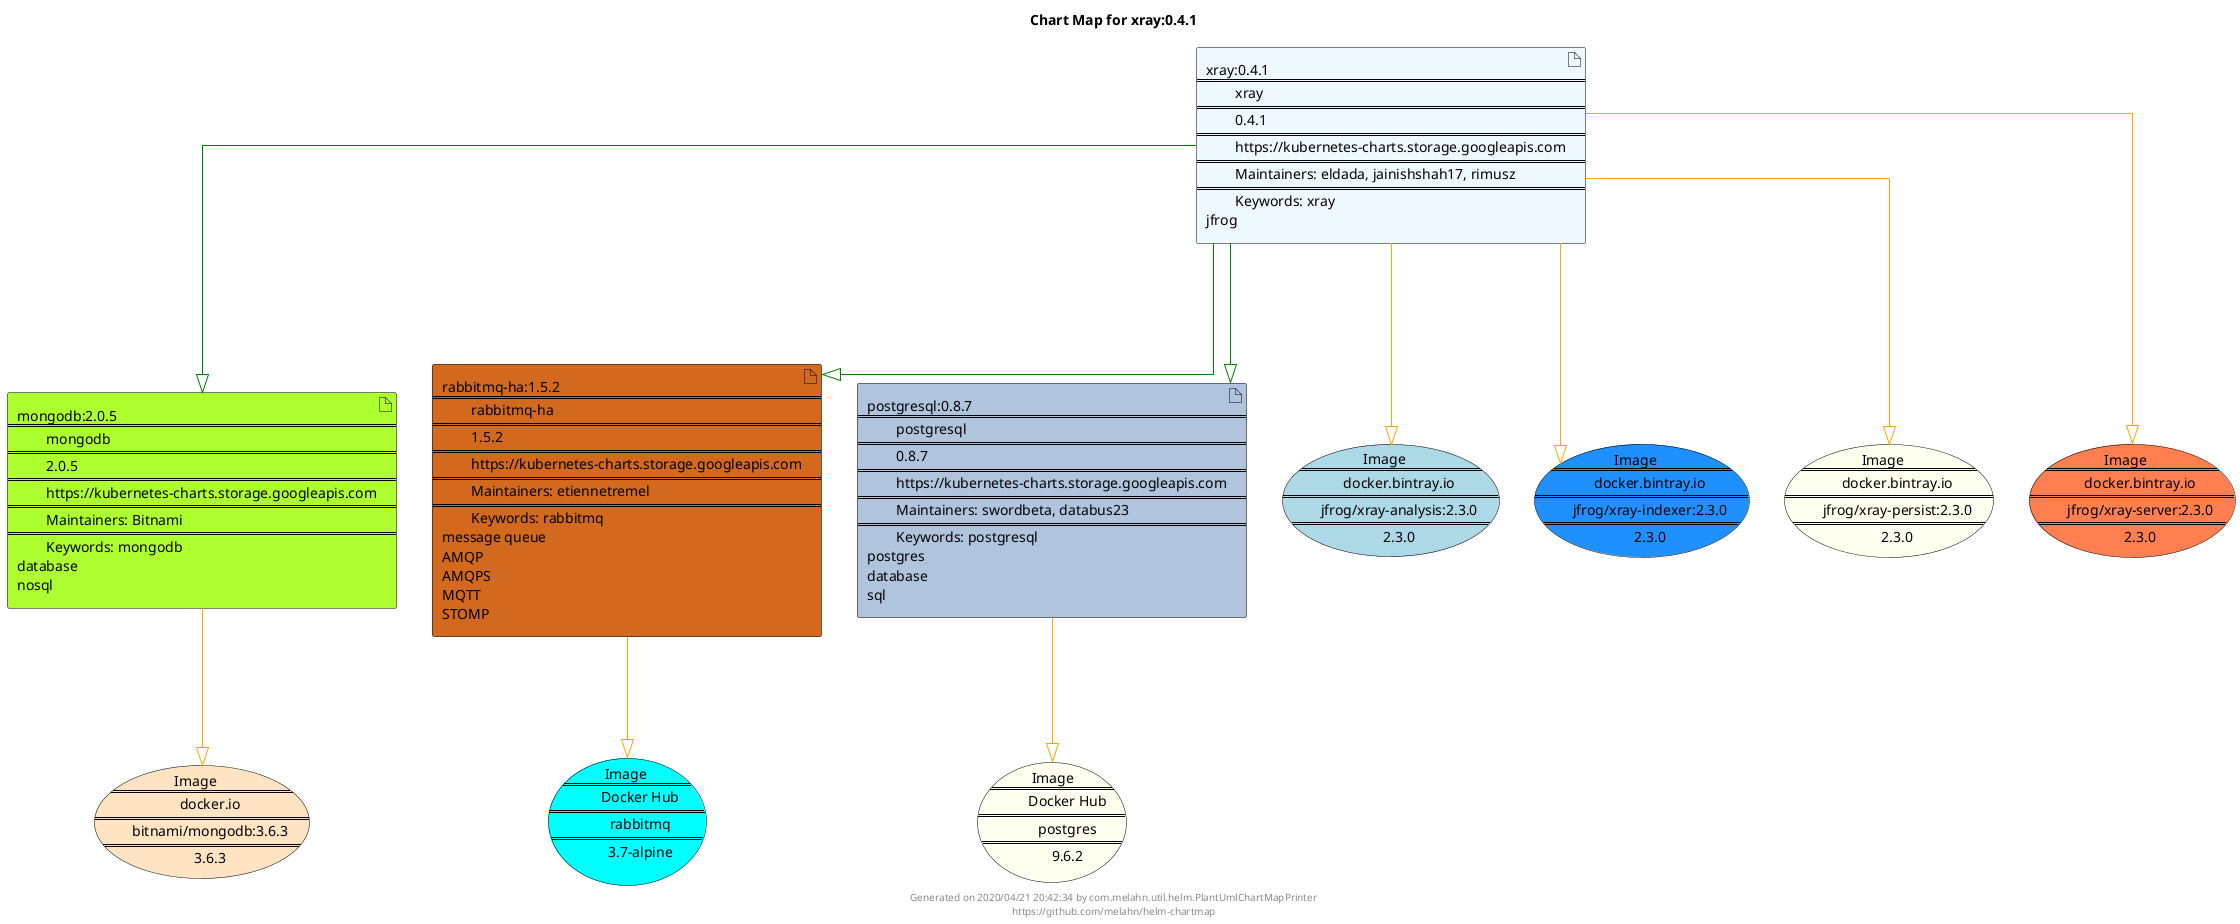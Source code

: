 @startuml
skinparam linetype ortho
skinparam backgroundColor white
skinparam usecaseBorderColor black
skinparam usecaseArrowColor LightSlateGray
skinparam artifactBorderColor black
skinparam artifactArrowColor LightSlateGray

title Chart Map for xray:0.4.1

'There are 4 referenced Helm Charts
artifact "mongodb:2.0.5\n====\n\tmongodb\n====\n\t2.0.5\n====\n\thttps://kubernetes-charts.storage.googleapis.com\n====\n\tMaintainers: Bitnami\n====\n\tKeywords: mongodb\ndatabase\nnosql" as mongodb_2_0_5 #GreenYellow
artifact "rabbitmq-ha:1.5.2\n====\n\trabbitmq-ha\n====\n\t1.5.2\n====\n\thttps://kubernetes-charts.storage.googleapis.com\n====\n\tMaintainers: etiennetremel\n====\n\tKeywords: rabbitmq\nmessage queue\nAMQP\nAMQPS\nMQTT\nSTOMP" as rabbitmq_ha_1_5_2 #Chocolate
artifact "xray:0.4.1\n====\n\txray\n====\n\t0.4.1\n====\n\thttps://kubernetes-charts.storage.googleapis.com\n====\n\tMaintainers: eldada, jainishshah17, rimusz\n====\n\tKeywords: xray\njfrog" as xray_0_4_1 #AliceBlue
artifact "postgresql:0.8.7\n====\n\tpostgresql\n====\n\t0.8.7\n====\n\thttps://kubernetes-charts.storage.googleapis.com\n====\n\tMaintainers: swordbeta, databus23\n====\n\tKeywords: postgresql\npostgres\ndatabase\nsql" as postgresql_0_8_7 #LightSteelBlue

'There are 7 referenced Docker Images
usecase "Image\n====\n\tDocker Hub\n====\n\trabbitmq\n====\n\t3.7-alpine" as rabbitmq_3_7_alpine #Aqua
usecase "Image\n====\n\tdocker.io\n====\n\tbitnami/mongodb:3.6.3\n====\n\t3.6.3" as docker_io_bitnami_mongodb_3_6_3 #Bisque
usecase "Image\n====\n\tdocker.bintray.io\n====\n\tjfrog/xray-analysis:2.3.0\n====\n\t2.3.0" as docker_bintray_io_jfrog_xray_analysis_2_3_0 #LightBlue
usecase "Image\n====\n\tDocker Hub\n====\n\tpostgres\n====\n\t9.6.2" as postgres_9_6_2 #Ivory
usecase "Image\n====\n\tdocker.bintray.io\n====\n\tjfrog/xray-indexer:2.3.0\n====\n\t2.3.0" as docker_bintray_io_jfrog_xray_indexer_2_3_0 #DodgerBlue
usecase "Image\n====\n\tdocker.bintray.io\n====\n\tjfrog/xray-persist:2.3.0\n====\n\t2.3.0" as docker_bintray_io_jfrog_xray_persist_2_3_0 #Ivory
usecase "Image\n====\n\tdocker.bintray.io\n====\n\tjfrog/xray-server:2.3.0\n====\n\t2.3.0" as docker_bintray_io_jfrog_xray_server_2_3_0 #Coral

'Chart Dependencies
xray_0_4_1--[#green]-|>postgresql_0_8_7
xray_0_4_1--[#green]-|>mongodb_2_0_5
xray_0_4_1--[#green]-|>rabbitmq_ha_1_5_2
mongodb_2_0_5--[#orange]-|>docker_io_bitnami_mongodb_3_6_3
rabbitmq_ha_1_5_2--[#orange]-|>rabbitmq_3_7_alpine
xray_0_4_1--[#orange]-|>docker_bintray_io_jfrog_xray_indexer_2_3_0
xray_0_4_1--[#orange]-|>docker_bintray_io_jfrog_xray_server_2_3_0
xray_0_4_1--[#orange]-|>docker_bintray_io_jfrog_xray_analysis_2_3_0
xray_0_4_1--[#orange]-|>docker_bintray_io_jfrog_xray_persist_2_3_0
postgresql_0_8_7--[#orange]-|>postgres_9_6_2

center footer Generated on 2020/04/21 20:42:34 by com.melahn.util.helm.PlantUmlChartMapPrinter\nhttps://github.com/melahn/helm-chartmap
@enduml
